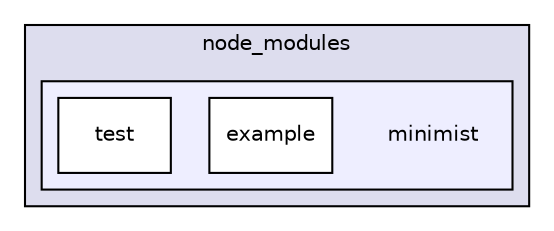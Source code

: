 digraph "gulp-src/node_modules/gulp-html-to-json/node_modules/gulp-util/node_modules/minimist" {
  compound=true
  node [ fontsize="10", fontname="Helvetica"];
  edge [ labelfontsize="10", labelfontname="Helvetica"];
  subgraph clusterdir_5590900bf34d85499364ffac468dd3f6 {
    graph [ bgcolor="#ddddee", pencolor="black", label="node_modules" fontname="Helvetica", fontsize="10", URL="dir_5590900bf34d85499364ffac468dd3f6.html"]
  subgraph clusterdir_4ce8f64dcfc1700c70cda4f3ceac3fe6 {
    graph [ bgcolor="#eeeeff", pencolor="black", label="" URL="dir_4ce8f64dcfc1700c70cda4f3ceac3fe6.html"];
    dir_4ce8f64dcfc1700c70cda4f3ceac3fe6 [shape=plaintext label="minimist"];
    dir_b654943225c2f5a2b7b8b173e0b0a4a0 [shape=box label="example" color="black" fillcolor="white" style="filled" URL="dir_b654943225c2f5a2b7b8b173e0b0a4a0.html"];
    dir_cafb1aa956f3e676967c1fca28787ac8 [shape=box label="test" color="black" fillcolor="white" style="filled" URL="dir_cafb1aa956f3e676967c1fca28787ac8.html"];
  }
  }
}
